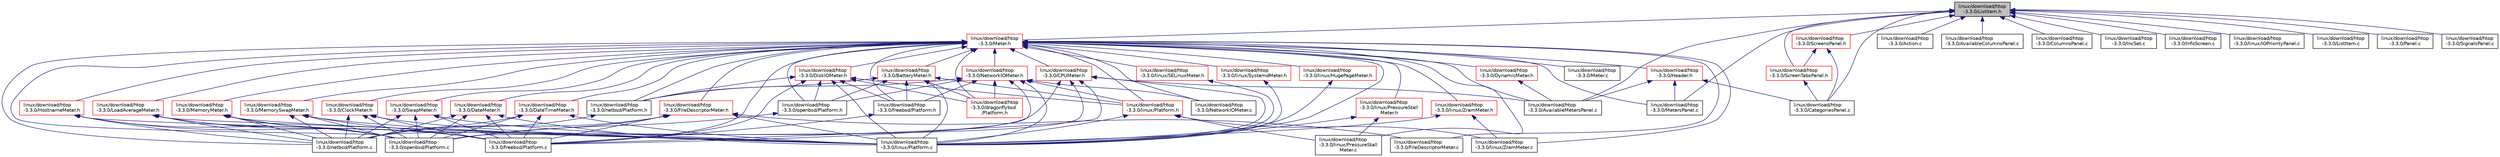 digraph "linux/download/htop-3.3.0/ListItem.h"
{
  edge [fontname="Helvetica",fontsize="10",labelfontname="Helvetica",labelfontsize="10"];
  node [fontname="Helvetica",fontsize="10",shape=record];
  Node18 [label="linux/download/htop\l-3.3.0/ListItem.h",height=0.2,width=0.4,color="black", fillcolor="grey75", style="filled", fontcolor="black"];
  Node18 -> Node19 [dir="back",color="midnightblue",fontsize="10",style="solid",fontname="Helvetica"];
  Node19 [label="linux/download/htop\l-3.3.0/Meter.h",height=0.2,width=0.4,color="red", fillcolor="white", style="filled",URL="$Meter_8h.html"];
  Node19 -> Node20 [dir="back",color="midnightblue",fontsize="10",style="solid",fontname="Helvetica"];
  Node20 [label="linux/download/htop\l-3.3.0/Header.h",height=0.2,width=0.4,color="red", fillcolor="white", style="filled",URL="$linux_2download_2htop-3_83_80_2Header_8h.html"];
  Node20 -> Node28 [dir="back",color="midnightblue",fontsize="10",style="solid",fontname="Helvetica"];
  Node28 [label="linux/download/htop\l-3.3.0/AvailableMetersPanel.c",height=0.2,width=0.4,color="black", fillcolor="white", style="filled",URL="$AvailableMetersPanel_8c.html"];
  Node20 -> Node25 [dir="back",color="midnightblue",fontsize="10",style="solid",fontname="Helvetica"];
  Node25 [label="linux/download/htop\l-3.3.0/CategoriesPanel.c",height=0.2,width=0.4,color="black", fillcolor="white", style="filled",URL="$CategoriesPanel_8c.html"];
  Node20 -> Node30 [dir="back",color="midnightblue",fontsize="10",style="solid",fontname="Helvetica"];
  Node30 [label="linux/download/htop\l-3.3.0/MetersPanel.c",height=0.2,width=0.4,color="black", fillcolor="white", style="filled",URL="$MetersPanel_8c.html"];
  Node19 -> Node107 [dir="back",color="midnightblue",fontsize="10",style="solid",fontname="Helvetica"];
  Node107 [label="linux/download/htop\l-3.3.0/CPUMeter.h",height=0.2,width=0.4,color="red", fillcolor="white", style="filled",URL="$CPUMeter_8h.html"];
  Node107 -> Node28 [dir="back",color="midnightblue",fontsize="10",style="solid",fontname="Helvetica"];
  Node107 -> Node52 [dir="back",color="midnightblue",fontsize="10",style="solid",fontname="Helvetica"];
  Node52 [label="linux/download/htop\l-3.3.0/freebsd/Platform.c",height=0.2,width=0.4,color="black", fillcolor="white", style="filled",URL="$freebsd_2Platform_8c.html"];
  Node107 -> Node41 [dir="back",color="midnightblue",fontsize="10",style="solid",fontname="Helvetica"];
  Node41 [label="linux/download/htop\l-3.3.0/linux/Platform.c",height=0.2,width=0.4,color="black", fillcolor="white", style="filled",URL="$linux_2Platform_8c.html"];
  Node107 -> Node59 [dir="back",color="midnightblue",fontsize="10",style="solid",fontname="Helvetica"];
  Node59 [label="linux/download/htop\l-3.3.0/netbsd/Platform.c",height=0.2,width=0.4,color="black", fillcolor="white", style="filled",URL="$netbsd_2Platform_8c.html"];
  Node107 -> Node61 [dir="back",color="midnightblue",fontsize="10",style="solid",fontname="Helvetica"];
  Node61 [label="linux/download/htop\l-3.3.0/openbsd/Platform.c",height=0.2,width=0.4,color="black", fillcolor="white", style="filled",URL="$openbsd_2Platform_8c.html"];
  Node19 -> Node108 [dir="back",color="midnightblue",fontsize="10",style="solid",fontname="Helvetica"];
  Node108 [label="linux/download/htop\l-3.3.0/DynamicMeter.h",height=0.2,width=0.4,color="red", fillcolor="white", style="filled",URL="$DynamicMeter_8h.html"];
  Node108 -> Node28 [dir="back",color="midnightblue",fontsize="10",style="solid",fontname="Helvetica"];
  Node19 -> Node28 [dir="back",color="midnightblue",fontsize="10",style="solid",fontname="Helvetica"];
  Node19 -> Node110 [dir="back",color="midnightblue",fontsize="10",style="solid",fontname="Helvetica"];
  Node110 [label="linux/download/htop\l-3.3.0/BatteryMeter.h",height=0.2,width=0.4,color="red", fillcolor="white", style="filled",URL="$BatteryMeter_8h.html"];
  Node110 -> Node48 [dir="back",color="midnightblue",fontsize="10",style="solid",fontname="Helvetica"];
  Node48 [label="linux/download/htop\l-3.3.0/dragonflybsd\l/Platform.h",height=0.2,width=0.4,color="red", fillcolor="white", style="filled",URL="$dragonflybsd_2Platform_8h.html"];
  Node110 -> Node51 [dir="back",color="midnightblue",fontsize="10",style="solid",fontname="Helvetica"];
  Node51 [label="linux/download/htop\l-3.3.0/freebsd/Platform.h",height=0.2,width=0.4,color="black", fillcolor="white", style="filled",URL="$freebsd_2Platform_8h.html"];
  Node51 -> Node52 [dir="back",color="midnightblue",fontsize="10",style="solid",fontname="Helvetica"];
  Node110 -> Node41 [dir="back",color="midnightblue",fontsize="10",style="solid",fontname="Helvetica"];
  Node110 -> Node53 [dir="back",color="midnightblue",fontsize="10",style="solid",fontname="Helvetica"];
  Node53 [label="linux/download/htop\l-3.3.0/linux/Platform.h",height=0.2,width=0.4,color="red", fillcolor="white", style="filled",URL="$linux_2Platform_8h.html"];
  Node53 -> Node41 [dir="back",color="midnightblue",fontsize="10",style="solid",fontname="Helvetica"];
  Node53 -> Node56 [dir="back",color="midnightblue",fontsize="10",style="solid",fontname="Helvetica"];
  Node56 [label="linux/download/htop\l-3.3.0/linux/PressureStall\lMeter.c",height=0.2,width=0.4,color="black", fillcolor="white", style="filled",URL="$PressureStallMeter_8c.html"];
  Node53 -> Node57 [dir="back",color="midnightblue",fontsize="10",style="solid",fontname="Helvetica"];
  Node57 [label="linux/download/htop\l-3.3.0/linux/ZramMeter.c",height=0.2,width=0.4,color="black", fillcolor="white", style="filled",URL="$ZramMeter_8c.html"];
  Node110 -> Node58 [dir="back",color="midnightblue",fontsize="10",style="solid",fontname="Helvetica"];
  Node58 [label="linux/download/htop\l-3.3.0/netbsd/Platform.h",height=0.2,width=0.4,color="black", fillcolor="white", style="filled",URL="$netbsd_2Platform_8h.html"];
  Node58 -> Node59 [dir="back",color="midnightblue",fontsize="10",style="solid",fontname="Helvetica"];
  Node110 -> Node60 [dir="back",color="midnightblue",fontsize="10",style="solid",fontname="Helvetica"];
  Node60 [label="linux/download/htop\l-3.3.0/openbsd/Platform.h",height=0.2,width=0.4,color="black", fillcolor="white", style="filled",URL="$openbsd_2Platform_8h.html"];
  Node60 -> Node61 [dir="back",color="midnightblue",fontsize="10",style="solid",fontname="Helvetica"];
  Node19 -> Node111 [dir="back",color="midnightblue",fontsize="10",style="solid",fontname="Helvetica"];
  Node111 [label="linux/download/htop\l-3.3.0/ClockMeter.h",height=0.2,width=0.4,color="red", fillcolor="white", style="filled",URL="$ClockMeter_8h.html"];
  Node111 -> Node52 [dir="back",color="midnightblue",fontsize="10",style="solid",fontname="Helvetica"];
  Node111 -> Node41 [dir="back",color="midnightblue",fontsize="10",style="solid",fontname="Helvetica"];
  Node111 -> Node59 [dir="back",color="midnightblue",fontsize="10",style="solid",fontname="Helvetica"];
  Node111 -> Node61 [dir="back",color="midnightblue",fontsize="10",style="solid",fontname="Helvetica"];
  Node19 -> Node113 [dir="back",color="midnightblue",fontsize="10",style="solid",fontname="Helvetica"];
  Node113 [label="linux/download/htop\l-3.3.0/DateMeter.h",height=0.2,width=0.4,color="red", fillcolor="white", style="filled",URL="$DateMeter_8h.html"];
  Node113 -> Node52 [dir="back",color="midnightblue",fontsize="10",style="solid",fontname="Helvetica"];
  Node113 -> Node41 [dir="back",color="midnightblue",fontsize="10",style="solid",fontname="Helvetica"];
  Node113 -> Node59 [dir="back",color="midnightblue",fontsize="10",style="solid",fontname="Helvetica"];
  Node113 -> Node61 [dir="back",color="midnightblue",fontsize="10",style="solid",fontname="Helvetica"];
  Node19 -> Node115 [dir="back",color="midnightblue",fontsize="10",style="solid",fontname="Helvetica"];
  Node115 [label="linux/download/htop\l-3.3.0/DateTimeMeter.h",height=0.2,width=0.4,color="red", fillcolor="white", style="filled",URL="$DateTimeMeter_8h.html"];
  Node115 -> Node52 [dir="back",color="midnightblue",fontsize="10",style="solid",fontname="Helvetica"];
  Node115 -> Node41 [dir="back",color="midnightblue",fontsize="10",style="solid",fontname="Helvetica"];
  Node115 -> Node59 [dir="back",color="midnightblue",fontsize="10",style="solid",fontname="Helvetica"];
  Node115 -> Node61 [dir="back",color="midnightblue",fontsize="10",style="solid",fontname="Helvetica"];
  Node19 -> Node117 [dir="back",color="midnightblue",fontsize="10",style="solid",fontname="Helvetica"];
  Node117 [label="linux/download/htop\l-3.3.0/DiskIOMeter.h",height=0.2,width=0.4,color="red", fillcolor="white", style="filled",URL="$DiskIOMeter_8h.html"];
  Node117 -> Node48 [dir="back",color="midnightblue",fontsize="10",style="solid",fontname="Helvetica"];
  Node117 -> Node52 [dir="back",color="midnightblue",fontsize="10",style="solid",fontname="Helvetica"];
  Node117 -> Node51 [dir="back",color="midnightblue",fontsize="10",style="solid",fontname="Helvetica"];
  Node117 -> Node41 [dir="back",color="midnightblue",fontsize="10",style="solid",fontname="Helvetica"];
  Node117 -> Node53 [dir="back",color="midnightblue",fontsize="10",style="solid",fontname="Helvetica"];
  Node117 -> Node58 [dir="back",color="midnightblue",fontsize="10",style="solid",fontname="Helvetica"];
  Node117 -> Node60 [dir="back",color="midnightblue",fontsize="10",style="solid",fontname="Helvetica"];
  Node19 -> Node48 [dir="back",color="midnightblue",fontsize="10",style="solid",fontname="Helvetica"];
  Node19 -> Node118 [dir="back",color="midnightblue",fontsize="10",style="solid",fontname="Helvetica"];
  Node118 [label="linux/download/htop\l-3.3.0/FileDescriptorMeter.h",height=0.2,width=0.4,color="red", fillcolor="white", style="filled",URL="$FileDescriptorMeter_8h.html"];
  Node118 -> Node90 [dir="back",color="midnightblue",fontsize="10",style="solid",fontname="Helvetica"];
  Node90 [label="linux/download/htop\l-3.3.0/FileDescriptorMeter.c",height=0.2,width=0.4,color="black", fillcolor="white", style="filled",URL="$FileDescriptorMeter_8c.html"];
  Node118 -> Node52 [dir="back",color="midnightblue",fontsize="10",style="solid",fontname="Helvetica"];
  Node118 -> Node41 [dir="back",color="midnightblue",fontsize="10",style="solid",fontname="Helvetica"];
  Node118 -> Node59 [dir="back",color="midnightblue",fontsize="10",style="solid",fontname="Helvetica"];
  Node118 -> Node61 [dir="back",color="midnightblue",fontsize="10",style="solid",fontname="Helvetica"];
  Node19 -> Node90 [dir="back",color="midnightblue",fontsize="10",style="solid",fontname="Helvetica"];
  Node19 -> Node52 [dir="back",color="midnightblue",fontsize="10",style="solid",fontname="Helvetica"];
  Node19 -> Node51 [dir="back",color="midnightblue",fontsize="10",style="solid",fontname="Helvetica"];
  Node19 -> Node119 [dir="back",color="midnightblue",fontsize="10",style="solid",fontname="Helvetica"];
  Node119 [label="linux/download/htop\l-3.3.0/HostnameMeter.h",height=0.2,width=0.4,color="red", fillcolor="white", style="filled",URL="$HostnameMeter_8h.html"];
  Node119 -> Node52 [dir="back",color="midnightblue",fontsize="10",style="solid",fontname="Helvetica"];
  Node119 -> Node41 [dir="back",color="midnightblue",fontsize="10",style="solid",fontname="Helvetica"];
  Node119 -> Node59 [dir="back",color="midnightblue",fontsize="10",style="solid",fontname="Helvetica"];
  Node119 -> Node61 [dir="back",color="midnightblue",fontsize="10",style="solid",fontname="Helvetica"];
  Node19 -> Node120 [dir="back",color="midnightblue",fontsize="10",style="solid",fontname="Helvetica"];
  Node120 [label="linux/download/htop\l-3.3.0/linux/HugePageMeter.h",height=0.2,width=0.4,color="red", fillcolor="white", style="filled",URL="$HugePageMeter_8h.html"];
  Node120 -> Node41 [dir="back",color="midnightblue",fontsize="10",style="solid",fontname="Helvetica"];
  Node19 -> Node41 [dir="back",color="midnightblue",fontsize="10",style="solid",fontname="Helvetica"];
  Node19 -> Node122 [dir="back",color="midnightblue",fontsize="10",style="solid",fontname="Helvetica"];
  Node122 [label="linux/download/htop\l-3.3.0/linux/PressureStall\lMeter.h",height=0.2,width=0.4,color="red", fillcolor="white", style="filled",URL="$PressureStallMeter_8h.html"];
  Node122 -> Node41 [dir="back",color="midnightblue",fontsize="10",style="solid",fontname="Helvetica"];
  Node122 -> Node56 [dir="back",color="midnightblue",fontsize="10",style="solid",fontname="Helvetica"];
  Node19 -> Node53 [dir="back",color="midnightblue",fontsize="10",style="solid",fontname="Helvetica"];
  Node19 -> Node56 [dir="back",color="midnightblue",fontsize="10",style="solid",fontname="Helvetica"];
  Node19 -> Node123 [dir="back",color="midnightblue",fontsize="10",style="solid",fontname="Helvetica"];
  Node123 [label="linux/download/htop\l-3.3.0/linux/SELinuxMeter.h",height=0.2,width=0.4,color="red", fillcolor="white", style="filled",URL="$SELinuxMeter_8h.html"];
  Node123 -> Node41 [dir="back",color="midnightblue",fontsize="10",style="solid",fontname="Helvetica"];
  Node19 -> Node125 [dir="back",color="midnightblue",fontsize="10",style="solid",fontname="Helvetica"];
  Node125 [label="linux/download/htop\l-3.3.0/linux/SystemdMeter.h",height=0.2,width=0.4,color="red", fillcolor="white", style="filled",URL="$SystemdMeter_8h.html"];
  Node125 -> Node41 [dir="back",color="midnightblue",fontsize="10",style="solid",fontname="Helvetica"];
  Node19 -> Node57 [dir="back",color="midnightblue",fontsize="10",style="solid",fontname="Helvetica"];
  Node19 -> Node127 [dir="back",color="midnightblue",fontsize="10",style="solid",fontname="Helvetica"];
  Node127 [label="linux/download/htop\l-3.3.0/linux/ZramMeter.h",height=0.2,width=0.4,color="red", fillcolor="white", style="filled",URL="$ZramMeter_8h.html"];
  Node127 -> Node41 [dir="back",color="midnightblue",fontsize="10",style="solid",fontname="Helvetica"];
  Node127 -> Node57 [dir="back",color="midnightblue",fontsize="10",style="solid",fontname="Helvetica"];
  Node19 -> Node128 [dir="back",color="midnightblue",fontsize="10",style="solid",fontname="Helvetica"];
  Node128 [label="linux/download/htop\l-3.3.0/LoadAverageMeter.h",height=0.2,width=0.4,color="red", fillcolor="white", style="filled",URL="$LoadAverageMeter_8h.html"];
  Node128 -> Node52 [dir="back",color="midnightblue",fontsize="10",style="solid",fontname="Helvetica"];
  Node128 -> Node41 [dir="back",color="midnightblue",fontsize="10",style="solid",fontname="Helvetica"];
  Node128 -> Node59 [dir="back",color="midnightblue",fontsize="10",style="solid",fontname="Helvetica"];
  Node128 -> Node61 [dir="back",color="midnightblue",fontsize="10",style="solid",fontname="Helvetica"];
  Node19 -> Node129 [dir="back",color="midnightblue",fontsize="10",style="solid",fontname="Helvetica"];
  Node129 [label="linux/download/htop\l-3.3.0/MemoryMeter.h",height=0.2,width=0.4,color="red", fillcolor="white", style="filled",URL="$MemoryMeter_8h.html"];
  Node129 -> Node52 [dir="back",color="midnightblue",fontsize="10",style="solid",fontname="Helvetica"];
  Node129 -> Node41 [dir="back",color="midnightblue",fontsize="10",style="solid",fontname="Helvetica"];
  Node129 -> Node59 [dir="back",color="midnightblue",fontsize="10",style="solid",fontname="Helvetica"];
  Node129 -> Node61 [dir="back",color="midnightblue",fontsize="10",style="solid",fontname="Helvetica"];
  Node19 -> Node131 [dir="back",color="midnightblue",fontsize="10",style="solid",fontname="Helvetica"];
  Node131 [label="linux/download/htop\l-3.3.0/MemorySwapMeter.h",height=0.2,width=0.4,color="red", fillcolor="white", style="filled",URL="$MemorySwapMeter_8h.html"];
  Node131 -> Node52 [dir="back",color="midnightblue",fontsize="10",style="solid",fontname="Helvetica"];
  Node131 -> Node41 [dir="back",color="midnightblue",fontsize="10",style="solid",fontname="Helvetica"];
  Node131 -> Node59 [dir="back",color="midnightblue",fontsize="10",style="solid",fontname="Helvetica"];
  Node131 -> Node61 [dir="back",color="midnightblue",fontsize="10",style="solid",fontname="Helvetica"];
  Node19 -> Node132 [dir="back",color="midnightblue",fontsize="10",style="solid",fontname="Helvetica"];
  Node132 [label="linux/download/htop\l-3.3.0/SwapMeter.h",height=0.2,width=0.4,color="red", fillcolor="white", style="filled",URL="$SwapMeter_8h.html"];
  Node132 -> Node52 [dir="back",color="midnightblue",fontsize="10",style="solid",fontname="Helvetica"];
  Node132 -> Node41 [dir="back",color="midnightblue",fontsize="10",style="solid",fontname="Helvetica"];
  Node132 -> Node59 [dir="back",color="midnightblue",fontsize="10",style="solid",fontname="Helvetica"];
  Node132 -> Node61 [dir="back",color="midnightblue",fontsize="10",style="solid",fontname="Helvetica"];
  Node19 -> Node133 [dir="back",color="midnightblue",fontsize="10",style="solid",fontname="Helvetica"];
  Node133 [label="linux/download/htop\l-3.3.0/Meter.c",height=0.2,width=0.4,color="black", fillcolor="white", style="filled",URL="$Meter_8c.html"];
  Node19 -> Node30 [dir="back",color="midnightblue",fontsize="10",style="solid",fontname="Helvetica"];
  Node19 -> Node59 [dir="back",color="midnightblue",fontsize="10",style="solid",fontname="Helvetica"];
  Node19 -> Node58 [dir="back",color="midnightblue",fontsize="10",style="solid",fontname="Helvetica"];
  Node19 -> Node134 [dir="back",color="midnightblue",fontsize="10",style="solid",fontname="Helvetica"];
  Node134 [label="linux/download/htop\l-3.3.0/NetworkIOMeter.h",height=0.2,width=0.4,color="red", fillcolor="white", style="filled",URL="$NetworkIOMeter_8h.html"];
  Node134 -> Node48 [dir="back",color="midnightblue",fontsize="10",style="solid",fontname="Helvetica"];
  Node134 -> Node52 [dir="back",color="midnightblue",fontsize="10",style="solid",fontname="Helvetica"];
  Node134 -> Node51 [dir="back",color="midnightblue",fontsize="10",style="solid",fontname="Helvetica"];
  Node134 -> Node41 [dir="back",color="midnightblue",fontsize="10",style="solid",fontname="Helvetica"];
  Node134 -> Node53 [dir="back",color="midnightblue",fontsize="10",style="solid",fontname="Helvetica"];
  Node134 -> Node58 [dir="back",color="midnightblue",fontsize="10",style="solid",fontname="Helvetica"];
  Node134 -> Node96 [dir="back",color="midnightblue",fontsize="10",style="solid",fontname="Helvetica"];
  Node96 [label="linux/download/htop\l-3.3.0/NetworkIOMeter.c",height=0.2,width=0.4,color="black", fillcolor="white", style="filled",URL="$NetworkIOMeter_8c.html"];
  Node134 -> Node60 [dir="back",color="midnightblue",fontsize="10",style="solid",fontname="Helvetica"];
  Node19 -> Node96 [dir="back",color="midnightblue",fontsize="10",style="solid",fontname="Helvetica"];
  Node19 -> Node61 [dir="back",color="midnightblue",fontsize="10",style="solid",fontname="Helvetica"];
  Node19 -> Node60 [dir="back",color="midnightblue",fontsize="10",style="solid",fontname="Helvetica"];
  Node18 -> Node22 [dir="back",color="midnightblue",fontsize="10",style="solid",fontname="Helvetica"];
  Node22 [label="linux/download/htop\l-3.3.0/Action.c",height=0.2,width=0.4,color="black", fillcolor="white", style="filled",URL="$Action_8c.html"];
  Node18 -> Node82 [dir="back",color="midnightblue",fontsize="10",style="solid",fontname="Helvetica"];
  Node82 [label="linux/download/htop\l-3.3.0/AvailableColumnsPanel.c",height=0.2,width=0.4,color="black", fillcolor="white", style="filled",URL="$AvailableColumnsPanel_8c.html"];
  Node18 -> Node28 [dir="back",color="midnightblue",fontsize="10",style="solid",fontname="Helvetica"];
  Node18 -> Node25 [dir="back",color="midnightblue",fontsize="10",style="solid",fontname="Helvetica"];
  Node18 -> Node35 [dir="back",color="midnightblue",fontsize="10",style="solid",fontname="Helvetica"];
  Node35 [label="linux/download/htop\l-3.3.0/ScreensPanel.h",height=0.2,width=0.4,color="red", fillcolor="white", style="filled",URL="$ScreensPanel_8h.html"];
  Node35 -> Node25 [dir="back",color="midnightblue",fontsize="10",style="solid",fontname="Helvetica"];
  Node35 -> Node36 [dir="back",color="midnightblue",fontsize="10",style="solid",fontname="Helvetica"];
  Node36 [label="linux/download/htop\l-3.3.0/ScreenTabsPanel.h",height=0.2,width=0.4,color="red", fillcolor="white", style="filled",URL="$ScreenTabsPanel_8h.html"];
  Node36 -> Node25 [dir="back",color="midnightblue",fontsize="10",style="solid",fontname="Helvetica"];
  Node18 -> Node36 [dir="back",color="midnightblue",fontsize="10",style="solid",fontname="Helvetica"];
  Node18 -> Node141 [dir="back",color="midnightblue",fontsize="10",style="solid",fontname="Helvetica"];
  Node141 [label="linux/download/htop\l-3.3.0/ColumnsPanel.c",height=0.2,width=0.4,color="black", fillcolor="white", style="filled",URL="$ColumnsPanel_8c.html"];
  Node18 -> Node142 [dir="back",color="midnightblue",fontsize="10",style="solid",fontname="Helvetica"];
  Node142 [label="linux/download/htop\l-3.3.0/IncSet.c",height=0.2,width=0.4,color="black", fillcolor="white", style="filled",URL="$IncSet_8c.html"];
  Node18 -> Node143 [dir="back",color="midnightblue",fontsize="10",style="solid",fontname="Helvetica"];
  Node143 [label="linux/download/htop\l-3.3.0/InfoScreen.c",height=0.2,width=0.4,color="black", fillcolor="white", style="filled",URL="$InfoScreen_8c.html"];
  Node18 -> Node144 [dir="back",color="midnightblue",fontsize="10",style="solid",fontname="Helvetica"];
  Node144 [label="linux/download/htop\l-3.3.0/linux/IOPriorityPanel.c",height=0.2,width=0.4,color="black", fillcolor="white", style="filled",URL="$IOPriorityPanel_8c.html"];
  Node18 -> Node145 [dir="back",color="midnightblue",fontsize="10",style="solid",fontname="Helvetica"];
  Node145 [label="linux/download/htop\l-3.3.0/ListItem.c",height=0.2,width=0.4,color="black", fillcolor="white", style="filled",URL="$ListItem_8c.html"];
  Node18 -> Node30 [dir="back",color="midnightblue",fontsize="10",style="solid",fontname="Helvetica"];
  Node18 -> Node146 [dir="back",color="midnightblue",fontsize="10",style="solid",fontname="Helvetica"];
  Node146 [label="linux/download/htop\l-3.3.0/Panel.c",height=0.2,width=0.4,color="black", fillcolor="white", style="filled",URL="$Panel_8c.html"];
  Node18 -> Node100 [dir="back",color="midnightblue",fontsize="10",style="solid",fontname="Helvetica"];
  Node100 [label="linux/download/htop\l-3.3.0/SignalsPanel.c",height=0.2,width=0.4,color="black", fillcolor="white", style="filled",URL="$SignalsPanel_8c.html"];
}
